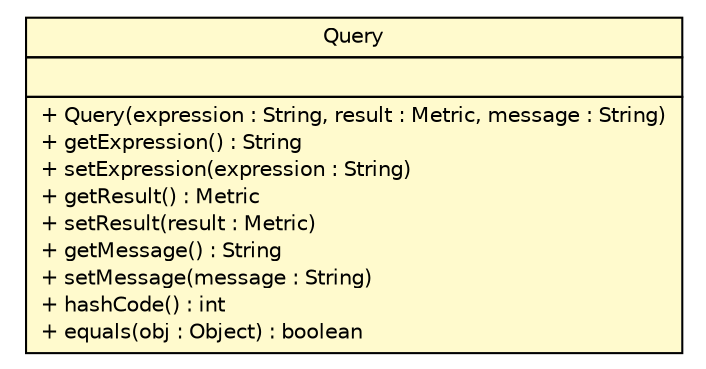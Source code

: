 #!/usr/local/bin/dot
#
# Class diagram 
# Generated by UMLGraph version R5_6 (http://www.umlgraph.org/)
#

digraph G {
	edge [fontname="Helvetica",fontsize=10,labelfontname="Helvetica",labelfontsize=10];
	node [fontname="Helvetica",fontsize=10,shape=plaintext];
	nodesep=0.25;
	ranksep=0.5;
	// com.salesforce.dva.argus.sdk.entity.Batch.Query
	c462 [label=<<table title="com.salesforce.dva.argus.sdk.entity.Batch.Query" border="0" cellborder="1" cellspacing="0" cellpadding="2" port="p" bgcolor="lemonChiffon" href="./Batch.Query.html">
		<tr><td><table border="0" cellspacing="0" cellpadding="1">
<tr><td align="center" balign="center"> Query </td></tr>
		</table></td></tr>
		<tr><td><table border="0" cellspacing="0" cellpadding="1">
<tr><td align="left" balign="left">  </td></tr>
		</table></td></tr>
		<tr><td><table border="0" cellspacing="0" cellpadding="1">
<tr><td align="left" balign="left"> + Query(expression : String, result : Metric, message : String) </td></tr>
<tr><td align="left" balign="left"> + getExpression() : String </td></tr>
<tr><td align="left" balign="left"> + setExpression(expression : String) </td></tr>
<tr><td align="left" balign="left"> + getResult() : Metric </td></tr>
<tr><td align="left" balign="left"> + setResult(result : Metric) </td></tr>
<tr><td align="left" balign="left"> + getMessage() : String </td></tr>
<tr><td align="left" balign="left"> + setMessage(message : String) </td></tr>
<tr><td align="left" balign="left"> + hashCode() : int </td></tr>
<tr><td align="left" balign="left"> + equals(obj : Object) : boolean </td></tr>
		</table></td></tr>
		</table>>, URL="./Batch.Query.html", fontname="Helvetica", fontcolor="black", fontsize=10.0];
}

